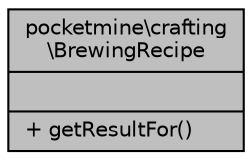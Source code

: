 digraph "pocketmine\crafting\BrewingRecipe"
{
 // INTERACTIVE_SVG=YES
 // LATEX_PDF_SIZE
  edge [fontname="Helvetica",fontsize="10",labelfontname="Helvetica",labelfontsize="10"];
  node [fontname="Helvetica",fontsize="10",shape=record];
  Node1 [label="{pocketmine\\crafting\l\\BrewingRecipe\n||+ getResultFor()\l}",height=0.2,width=0.4,color="black", fillcolor="grey75", style="filled", fontcolor="black",tooltip=" "];
}
